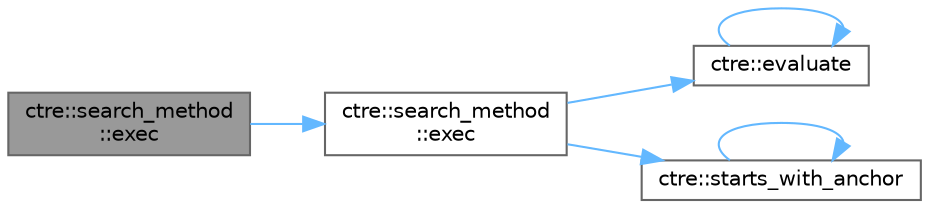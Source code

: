digraph "ctre::search_method::exec"
{
 // LATEX_PDF_SIZE
  bgcolor="transparent";
  edge [fontname=Helvetica,fontsize=10,labelfontname=Helvetica,labelfontsize=10];
  node [fontname=Helvetica,fontsize=10,shape=box,height=0.2,width=0.4];
  rankdir="LR";
  Node1 [id="Node000001",label="ctre::search_method\l::exec",height=0.2,width=0.4,color="gray40", fillcolor="grey60", style="filled", fontcolor="black",tooltip=" "];
  Node1 -> Node2 [id="edge6_Node000001_Node000002",color="steelblue1",style="solid",tooltip=" "];
  Node2 [id="Node000002",label="ctre::search_method\l::exec",height=0.2,width=0.4,color="grey40", fillcolor="white", style="filled",URL="$structctre_1_1search__method.html#a12194a6cd88afa38b0ff94bf1651ffc3",tooltip=" "];
  Node2 -> Node3 [id="edge7_Node000002_Node000003",color="steelblue1",style="solid",tooltip=" "];
  Node3 [id="Node000003",label="ctre::evaluate",height=0.2,width=0.4,color="grey40", fillcolor="white", style="filled",URL="$namespacectre.html#a4eca643b4dc1d408dc7a1f9955bb490c",tooltip=" "];
  Node3 -> Node3 [id="edge8_Node000003_Node000003",color="steelblue1",style="solid",tooltip=" "];
  Node2 -> Node4 [id="edge9_Node000002_Node000004",color="steelblue1",style="solid",tooltip=" "];
  Node4 [id="Node000004",label="ctre::starts_with_anchor",height=0.2,width=0.4,color="grey40", fillcolor="white", style="filled",URL="$namespacectre.html#a72e37e4faab4e3f851a74386bacaa65a",tooltip=" "];
  Node4 -> Node4 [id="edge10_Node000004_Node000004",color="steelblue1",style="solid",tooltip=" "];
}
